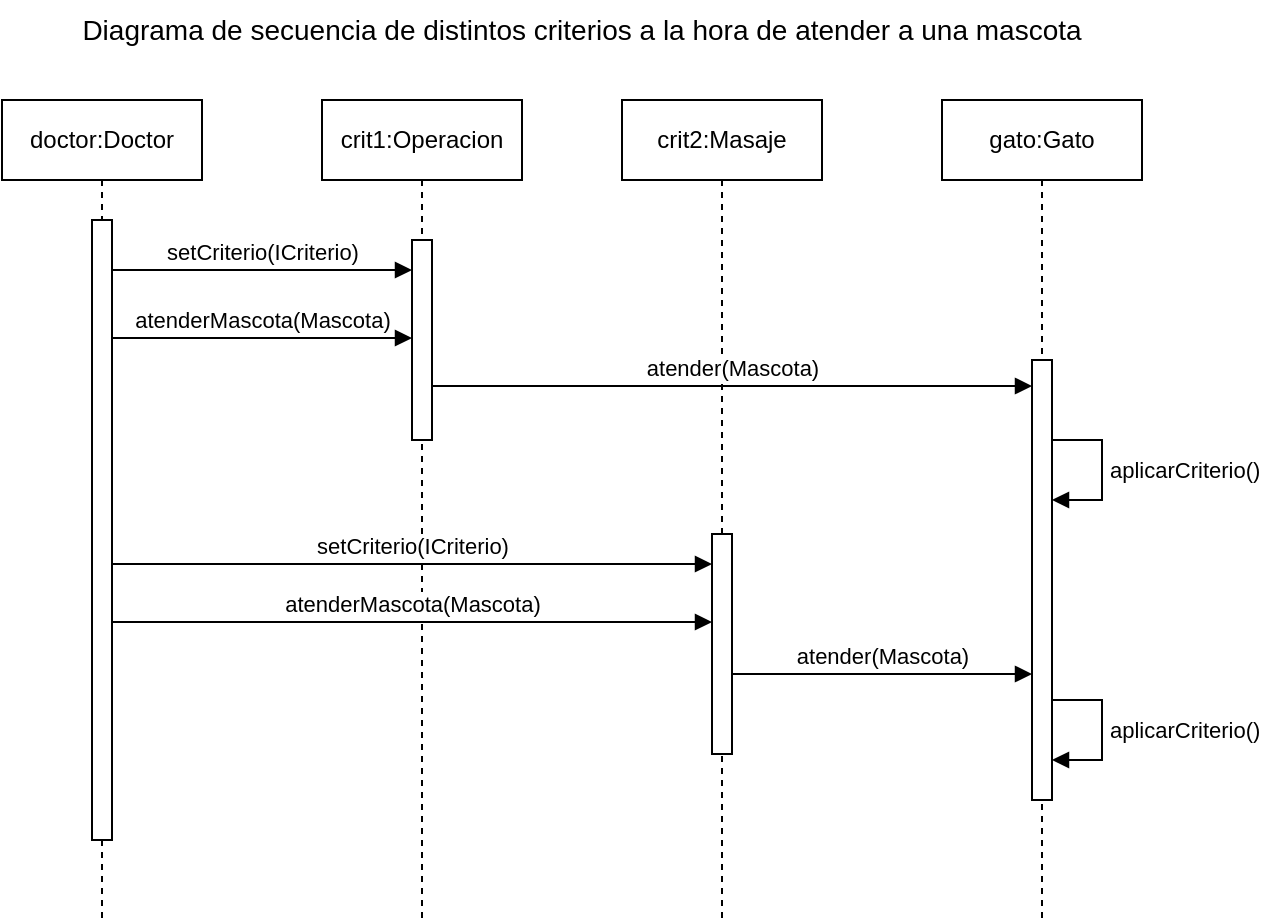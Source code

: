 <mxfile version="24.6.3" type="device">
  <diagram name="Page-1" id="2YBvvXClWsGukQMizWep">
    <mxGraphModel dx="2140" dy="522" grid="1" gridSize="10" guides="1" tooltips="1" connect="1" arrows="1" fold="1" page="1" pageScale="1" pageWidth="850" pageHeight="1100" math="0" shadow="0">
      <root>
        <mxCell id="0" />
        <mxCell id="1" parent="0" />
        <mxCell id="GjvZ3GmtHojlhV9Sj6Z_-1" value="doctor:Doctor" style="shape=umlLifeline;perimeter=lifelinePerimeter;whiteSpace=wrap;html=1;container=1;dropTarget=0;collapsible=0;recursiveResize=0;outlineConnect=0;portConstraint=eastwest;newEdgeStyle={&quot;curved&quot;:0,&quot;rounded&quot;:0};" vertex="1" parent="1">
          <mxGeometry x="-550" y="60" width="100" height="410" as="geometry" />
        </mxCell>
        <mxCell id="GjvZ3GmtHojlhV9Sj6Z_-3" value="" style="html=1;points=[[0,0,0,0,5],[0,1,0,0,-5],[1,0,0,0,5],[1,1,0,0,-5]];perimeter=orthogonalPerimeter;outlineConnect=0;targetShapes=umlLifeline;portConstraint=eastwest;newEdgeStyle={&quot;curved&quot;:0,&quot;rounded&quot;:0};" vertex="1" parent="GjvZ3GmtHojlhV9Sj6Z_-1">
          <mxGeometry x="45" y="60" width="10" height="310" as="geometry" />
        </mxCell>
        <mxCell id="GjvZ3GmtHojlhV9Sj6Z_-2" value="crit1:Operacion" style="shape=umlLifeline;perimeter=lifelinePerimeter;whiteSpace=wrap;html=1;container=1;dropTarget=0;collapsible=0;recursiveResize=0;outlineConnect=0;portConstraint=eastwest;newEdgeStyle={&quot;curved&quot;:0,&quot;rounded&quot;:0};" vertex="1" parent="1">
          <mxGeometry x="-390" y="60" width="100" height="410" as="geometry" />
        </mxCell>
        <mxCell id="GjvZ3GmtHojlhV9Sj6Z_-4" value="" style="html=1;points=[[0,0,0,0,5],[0,1,0,0,-5],[1,0,0,0,5],[1,1,0,0,-5]];perimeter=orthogonalPerimeter;outlineConnect=0;targetShapes=umlLifeline;portConstraint=eastwest;newEdgeStyle={&quot;curved&quot;:0,&quot;rounded&quot;:0};" vertex="1" parent="GjvZ3GmtHojlhV9Sj6Z_-2">
          <mxGeometry x="45" y="70" width="10" height="100" as="geometry" />
        </mxCell>
        <mxCell id="GjvZ3GmtHojlhV9Sj6Z_-5" value="setCriterio(ICriterio)" style="html=1;verticalAlign=bottom;endArrow=block;curved=0;rounded=0;" edge="1" parent="1">
          <mxGeometry width="80" relative="1" as="geometry">
            <mxPoint x="-495" y="145" as="sourcePoint" />
            <mxPoint x="-345" y="145" as="targetPoint" />
          </mxGeometry>
        </mxCell>
        <mxCell id="GjvZ3GmtHojlhV9Sj6Z_-6" value="atenderMascota(Mascota)" style="html=1;verticalAlign=bottom;endArrow=block;curved=0;rounded=0;" edge="1" parent="1">
          <mxGeometry width="80" relative="1" as="geometry">
            <mxPoint x="-495" y="179" as="sourcePoint" />
            <mxPoint x="-345" y="179" as="targetPoint" />
          </mxGeometry>
        </mxCell>
        <mxCell id="GjvZ3GmtHojlhV9Sj6Z_-9" value="crit2:Masaje" style="shape=umlLifeline;perimeter=lifelinePerimeter;whiteSpace=wrap;html=1;container=1;dropTarget=0;collapsible=0;recursiveResize=0;outlineConnect=0;portConstraint=eastwest;newEdgeStyle={&quot;curved&quot;:0,&quot;rounded&quot;:0};" vertex="1" parent="1">
          <mxGeometry x="-240" y="60" width="100" height="410" as="geometry" />
        </mxCell>
        <mxCell id="GjvZ3GmtHojlhV9Sj6Z_-10" value="" style="html=1;points=[[0,0,0,0,5],[0,1,0,0,-5],[1,0,0,0,5],[1,1,0,0,-5]];perimeter=orthogonalPerimeter;outlineConnect=0;targetShapes=umlLifeline;portConstraint=eastwest;newEdgeStyle={&quot;curved&quot;:0,&quot;rounded&quot;:0};" vertex="1" parent="GjvZ3GmtHojlhV9Sj6Z_-9">
          <mxGeometry x="45" y="217" width="10" height="110" as="geometry" />
        </mxCell>
        <mxCell id="GjvZ3GmtHojlhV9Sj6Z_-11" value="setCriterio(ICriterio)" style="html=1;verticalAlign=bottom;endArrow=block;curved=0;rounded=0;" edge="1" parent="1">
          <mxGeometry width="80" relative="1" as="geometry">
            <mxPoint x="-495" y="292" as="sourcePoint" />
            <mxPoint x="-195" y="292" as="targetPoint" />
          </mxGeometry>
        </mxCell>
        <mxCell id="GjvZ3GmtHojlhV9Sj6Z_-12" value="atenderMascota(Mascota)" style="html=1;verticalAlign=bottom;endArrow=block;curved=0;rounded=0;" edge="1" parent="1">
          <mxGeometry width="80" relative="1" as="geometry">
            <mxPoint x="-495" y="321" as="sourcePoint" />
            <mxPoint x="-195" y="321" as="targetPoint" />
          </mxGeometry>
        </mxCell>
        <mxCell id="GjvZ3GmtHojlhV9Sj6Z_-14" value="gato:Gato" style="shape=umlLifeline;perimeter=lifelinePerimeter;whiteSpace=wrap;html=1;container=1;dropTarget=0;collapsible=0;recursiveResize=0;outlineConnect=0;portConstraint=eastwest;newEdgeStyle={&quot;curved&quot;:0,&quot;rounded&quot;:0};" vertex="1" parent="1">
          <mxGeometry x="-80" y="60" width="100" height="410" as="geometry" />
        </mxCell>
        <mxCell id="GjvZ3GmtHojlhV9Sj6Z_-15" value="" style="html=1;points=[[0,0,0,0,5],[0,1,0,0,-5],[1,0,0,0,5],[1,1,0,0,-5]];perimeter=orthogonalPerimeter;outlineConnect=0;targetShapes=umlLifeline;portConstraint=eastwest;newEdgeStyle={&quot;curved&quot;:0,&quot;rounded&quot;:0};" vertex="1" parent="GjvZ3GmtHojlhV9Sj6Z_-14">
          <mxGeometry x="45" y="130" width="10" height="220" as="geometry" />
        </mxCell>
        <mxCell id="GjvZ3GmtHojlhV9Sj6Z_-18" value="aplicarCriterio()" style="html=1;align=left;spacingLeft=2;endArrow=block;rounded=0;edgeStyle=orthogonalEdgeStyle;curved=0;rounded=0;" edge="1" target="GjvZ3GmtHojlhV9Sj6Z_-15" parent="GjvZ3GmtHojlhV9Sj6Z_-14" source="GjvZ3GmtHojlhV9Sj6Z_-15">
          <mxGeometry relative="1" as="geometry">
            <mxPoint x="60" y="170" as="sourcePoint" />
            <Array as="points">
              <mxPoint x="80" y="170" />
              <mxPoint x="80" y="200" />
            </Array>
            <mxPoint x="65" y="200" as="targetPoint" />
            <mxPoint as="offset" />
          </mxGeometry>
        </mxCell>
        <mxCell id="GjvZ3GmtHojlhV9Sj6Z_-16" value="atender(Mascota)" style="html=1;verticalAlign=bottom;endArrow=block;curved=0;rounded=0;" edge="1" parent="1">
          <mxGeometry width="80" relative="1" as="geometry">
            <mxPoint x="-335" y="203" as="sourcePoint" />
            <mxPoint x="-35" y="203" as="targetPoint" />
          </mxGeometry>
        </mxCell>
        <mxCell id="GjvZ3GmtHojlhV9Sj6Z_-19" value="atender(Mascota)" style="html=1;verticalAlign=bottom;endArrow=block;curved=0;rounded=0;" edge="1" parent="1">
          <mxGeometry width="80" relative="1" as="geometry">
            <mxPoint x="-185" y="347" as="sourcePoint" />
            <mxPoint x="-35" y="347" as="targetPoint" />
          </mxGeometry>
        </mxCell>
        <mxCell id="GjvZ3GmtHojlhV9Sj6Z_-20" value="aplicarCriterio()" style="html=1;align=left;spacingLeft=2;endArrow=block;rounded=0;edgeStyle=orthogonalEdgeStyle;curved=0;rounded=0;" edge="1" parent="1">
          <mxGeometry relative="1" as="geometry">
            <mxPoint x="-25" y="360" as="sourcePoint" />
            <Array as="points">
              <mxPoint y="360" />
              <mxPoint y="390" />
            </Array>
            <mxPoint x="-25" y="390" as="targetPoint" />
            <mxPoint as="offset" />
          </mxGeometry>
        </mxCell>
        <mxCell id="GjvZ3GmtHojlhV9Sj6Z_-21" value="&lt;font style=&quot;font-size: 14px;&quot;&gt;Diagrama de secuencia de distintos criterios a la hora de atender a una mascota&lt;/font&gt;" style="text;html=1;align=center;verticalAlign=middle;whiteSpace=wrap;rounded=0;" vertex="1" parent="1">
          <mxGeometry x="-540" y="10" width="560" height="30" as="geometry" />
        </mxCell>
      </root>
    </mxGraphModel>
  </diagram>
</mxfile>
